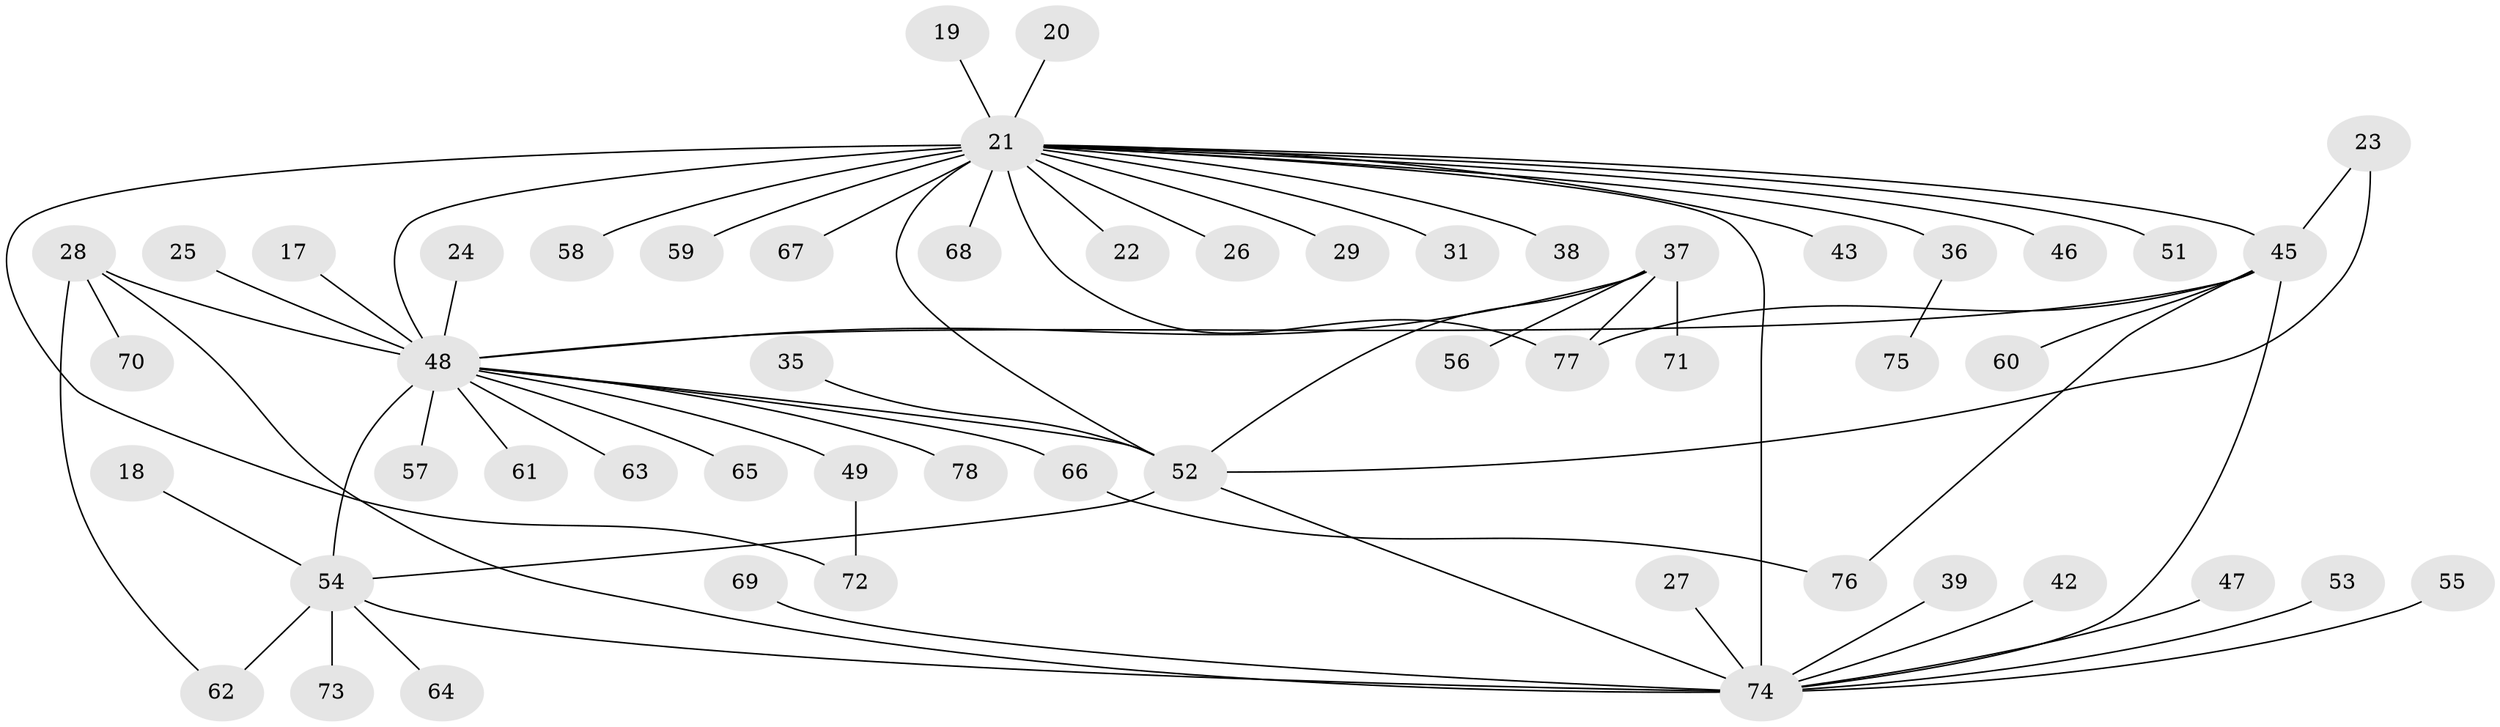 // original degree distribution, {15: 0.01282051282051282, 25: 0.01282051282051282, 22: 0.01282051282051282, 11: 0.02564102564102564, 2: 0.15384615384615385, 4: 0.10256410256410256, 10: 0.01282051282051282, 5: 0.01282051282051282, 8: 0.02564102564102564, 3: 0.11538461538461539, 1: 0.48717948717948717, 7: 0.02564102564102564}
// Generated by graph-tools (version 1.1) at 2025/51/03/04/25 21:51:23]
// undirected, 54 vertices, 67 edges
graph export_dot {
graph [start="1"]
  node [color=gray90,style=filled];
  17;
  18;
  19;
  20;
  21 [super="+3"];
  22;
  23;
  24;
  25;
  26;
  27;
  28 [super="+13"];
  29;
  31 [super="+5"];
  35;
  36;
  37;
  38;
  39;
  42 [super="+30"];
  43;
  45 [super="+7+40"];
  46;
  47;
  48 [super="+15+16+2"];
  49;
  51;
  52 [super="+11"];
  53;
  54 [super="+32+50"];
  55;
  56;
  57;
  58;
  59;
  60;
  61;
  62 [super="+44"];
  63;
  64;
  65;
  66;
  67;
  68;
  69;
  70;
  71;
  72 [super="+33"];
  73;
  74 [super="+14+9+34"];
  75;
  76;
  77;
  78;
  17 -- 48;
  18 -- 54;
  19 -- 21;
  20 -- 21;
  21 -- 51;
  21 -- 52 [weight=5];
  21 -- 67;
  21 -- 68;
  21 -- 74 [weight=4];
  21 -- 77;
  21 -- 22;
  21 -- 26;
  21 -- 29;
  21 -- 36;
  21 -- 38;
  21 -- 43;
  21 -- 45;
  21 -- 46;
  21 -- 48 [weight=5];
  21 -- 58;
  21 -- 59;
  21 -- 72;
  21 -- 31;
  23 -- 45;
  23 -- 52 [weight=2];
  24 -- 48;
  25 -- 48;
  27 -- 74;
  28 -- 70;
  28 -- 62;
  28 -- 48 [weight=2];
  28 -- 74;
  35 -- 52;
  36 -- 75;
  37 -- 56;
  37 -- 71;
  37 -- 77;
  37 -- 48 [weight=2];
  37 -- 52 [weight=2];
  39 -- 74;
  42 -- 74;
  45 -- 74;
  45 -- 76;
  45 -- 77;
  45 -- 48 [weight=4];
  45 -- 60;
  47 -- 74;
  48 -- 66;
  48 -- 54 [weight=5];
  48 -- 65;
  48 -- 78;
  48 -- 49;
  48 -- 52 [weight=2];
  48 -- 57;
  48 -- 61;
  48 -- 63;
  49 -- 72;
  52 -- 54 [weight=2];
  52 -- 74;
  53 -- 74;
  54 -- 64;
  54 -- 73;
  54 -- 62 [weight=2];
  54 -- 74 [weight=3];
  55 -- 74;
  66 -- 76;
  69 -- 74;
}
